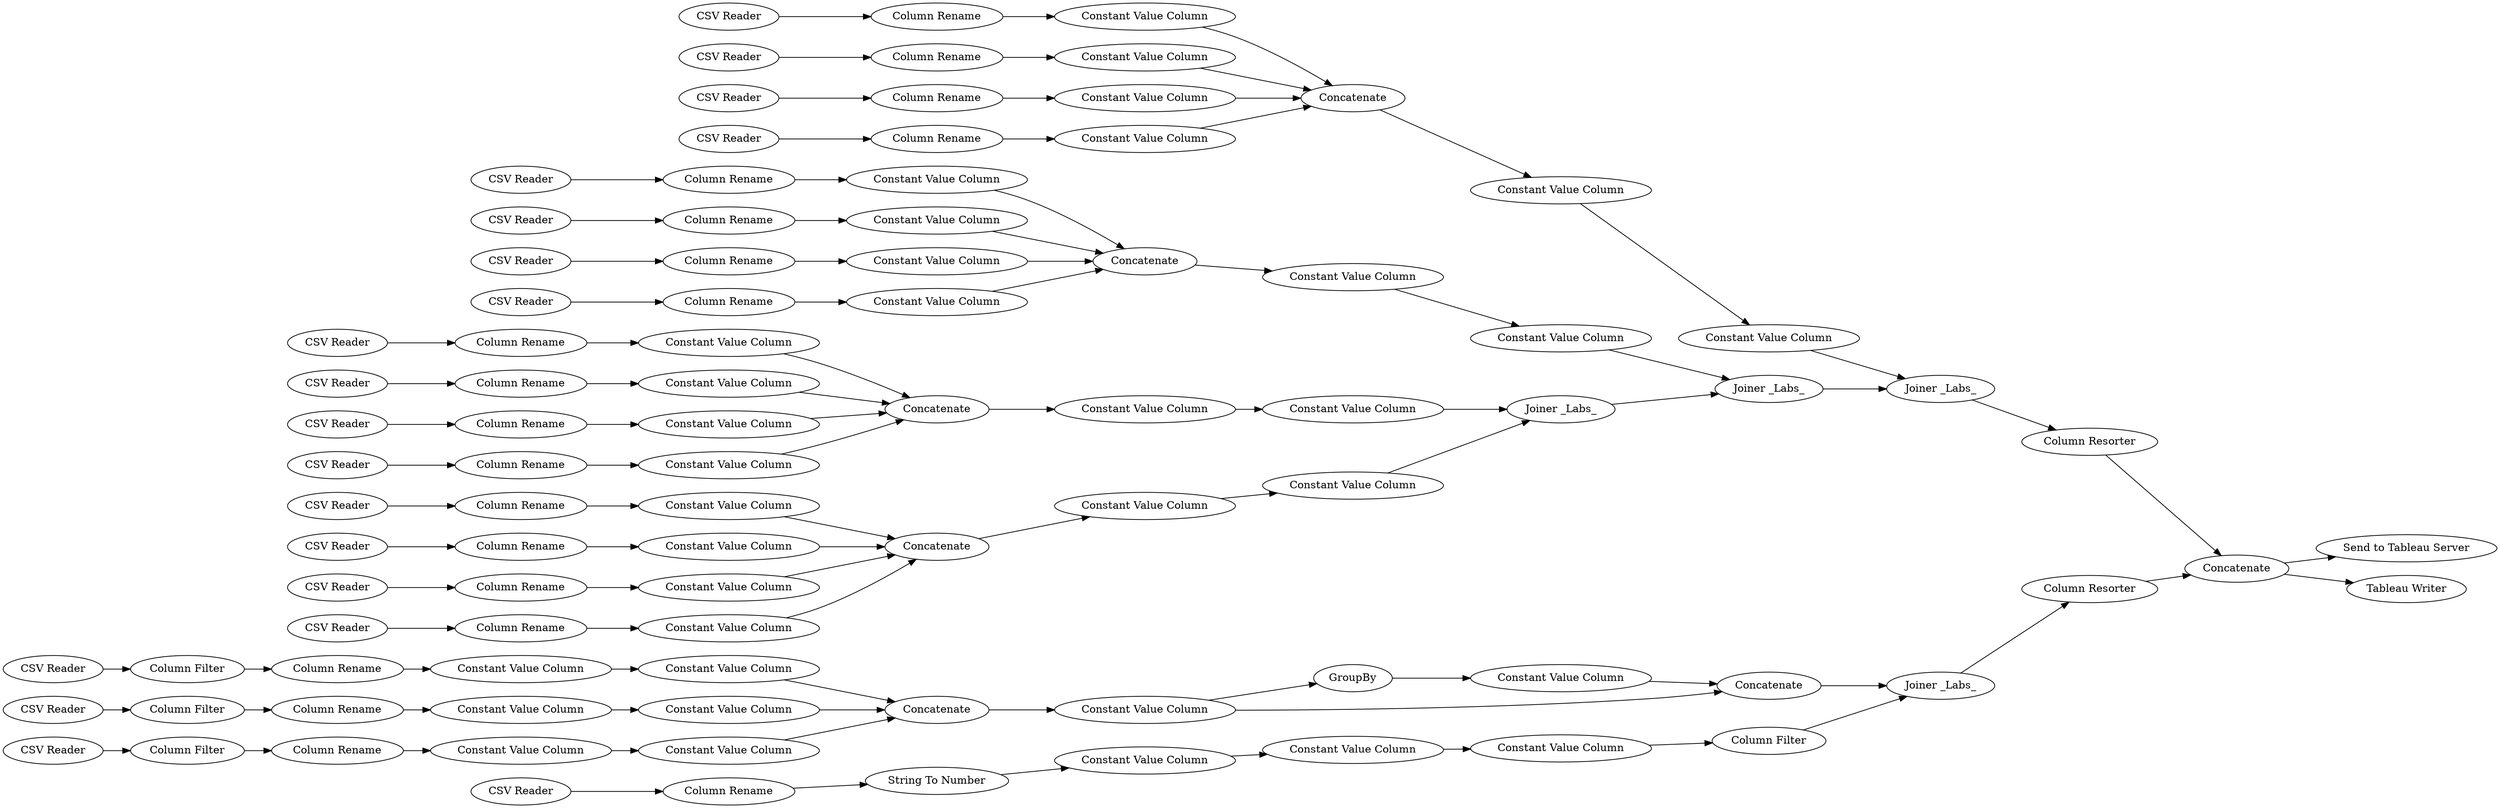 digraph {
	"-726989172658458461_15" [label="Constant Value Column"]
	"5379267584002450414_27" [label="Constant Value Column"]
	"5379267584002450414_26" [label="Column Rename"]
	"-3125249583069752415_12" [label="Constant Value Column"]
	"-726989172658458461_1" [label="CSV Reader"]
	"5379267584002450414_22" [label="Constant Value Column"]
	"2694949417251622512_30" [label="Column Resorter"]
	"5237986783056245416_32" [label=Concatenate]
	"-3125249583069752415_6" [label="Constant Value Column"]
	"1949716211333510546_22" [label="Column Resorter"]
	"-3125249583069752415_2" [label="Column Rename"]
	"-472516918256580842_1" [label="CSV Reader"]
	"-2185899265786384697_13" [label=Concatenate]
	"5379267584002450414_30" [label="Constant Value Column"]
	"-2185899265786384697_3" [label="Constant Value Column"]
	"2694949417251622512_27" [label="Constant Value Column"]
	"-472516918256580842_14" [label="Constant Value Column"]
	"-2185899265786384697_12" [label="Constant Value Column"]
	"-2185899265786384697_10" [label="CSV Reader"]
	"-1775709668910247541_10" [label="CSV Reader"]
	"2694949417251622512_26" [label=GroupBy]
	"-2185899265786384697_11" [label="Column Rename"]
	"-1775709668910247541_7" [label="CSV Reader"]
	"-2185899265786384697_6" [label="Constant Value Column"]
	"-1775709668910247541_9" [label="Column Rename"]
	"5379267584002450414_34" [label="Constant Value Column"]
	"-1775709668910247541_14" [label="Constant Value Column"]
	"-2185899265786384697_1" [label="CSV Reader"]
	"-472516918256580842_2" [label="Column Rename"]
	"5379267584002450414_13" [label=Concatenate]
	"-2185899265786384697_4" [label="CSV Reader"]
	"-2185899265786384697_5" [label="Column Rename"]
	"-3125249583069752415_11" [label="Column Rename"]
	"-2185899265786384697_7" [label="CSV Reader"]
	"-1775709668910247541_12" [label="Constant Value Column"]
	"-472516918256580842_15" [label="Constant Value Column"]
	"-472516918256580842_3" [label="Constant Value Column"]
	"-472516918256580842_8" [label="Constant Value Column"]
	"-1775709668910247541_6" [label="Constant Value Column"]
	"5237986783056245416_38" [label="Send to Tableau Server"]
	"-3125249583069752415_8" [label="Constant Value Column"]
	"5237986783056245416_25" [label="Tableau Writer"]
	"5379267584002450414_29" [label="CSV Reader"]
	"5379267584002450414_19" [label="Constant Value Column"]
	"5379267584002450414_28" [label="Column Filter"]
	"-2185899265786384697_15" [label="Constant Value Column"]
	"1949716211333510546_20" [label="Joiner _Labs_"]
	"-3125249583069752415_9" [label="Column Rename"]
	"-2185899265786384697_8" [label="Constant Value Column"]
	"-3125249583069752415_7" [label="CSV Reader"]
	"-2185899265786384697_9" [label="Column Rename"]
	"-472516918256580842_11" [label="Column Rename"]
	"-3125249583069752415_10" [label="CSV Reader"]
	"-3125249583069752415_1" [label="CSV Reader"]
	"-726989172658458461_2" [label="Column Rename"]
	"-3125249583069752415_14" [label="Constant Value Column"]
	"5379267584002450414_18" [label="Column Rename"]
	"-1775709668910247541_15" [label="Constant Value Column"]
	"-3125249583069752415_3" [label="Constant Value Column"]
	"-3125249583069752415_4" [label="CSV Reader"]
	"5379267584002450414_20" [label="Column Filter"]
	"-472516918256580842_4" [label="CSV Reader"]
	"2694949417251622512_28" [label=Concatenate]
	"-3125249583069752415_13" [label=Concatenate]
	"-3125249583069752415_5" [label="Column Rename"]
	"1949716211333510546_21" [label="Joiner _Labs_"]
	"-1775709668910247541_1" [label="CSV Reader"]
	"-1775709668910247541_3" [label="Constant Value Column"]
	"5379267584002450414_17" [label="CSV Reader"]
	"-1775709668910247541_11" [label="Column Rename"]
	"5379267584002450414_24" [label="CSV Reader"]
	"-1775709668910247541_5" [label="Column Rename"]
	"-472516918256580842_6" [label="Constant Value Column"]
	"-1775709668910247541_8" [label="Constant Value Column"]
	"-2185899265786384697_14" [label="Constant Value Column"]
	"-472516918256580842_10" [label="CSV Reader"]
	"5379267584002450414_23" [label="Column Filter"]
	"-726989172658458461_23" [label="Column Filter"]
	"5379267584002450414_32" [label="Constant Value Column"]
	"-472516918256580842_9" [label="Column Rename"]
	"-472516918256580842_12" [label="Constant Value Column"]
	"-472516918256580842_7" [label="CSV Reader"]
	"1949716211333510546_18" [label="Joiner _Labs_"]
	"-472516918256580842_5" [label="Column Rename"]
	"-726989172658458461_14" [label="Constant Value Column"]
	"-2185899265786384697_2" [label="Column Rename"]
	"-1775709668910247541_4" [label="CSV Reader"]
	"-726989172658458461_3" [label="Constant Value Column"]
	"-1775709668910247541_13" [label=Concatenate]
	"-1775709668910247541_2" [label="Column Rename"]
	"5379267584002450414_25" [label="Constant Value Column"]
	"-726989172658458461_16" [label="String To Number"]
	"-3125249583069752415_15" [label="Constant Value Column"]
	"5379267584002450414_31" [label="Column Rename"]
	"2694949417251622512_29" [label="Joiner _Labs_"]
	"-472516918256580842_13" [label=Concatenate]
	"5379267584002450414_13" -> "5379267584002450414_34"
	"-1775709668910247541_14" -> "-1775709668910247541_15"
	"-1775709668910247541_2" -> "-1775709668910247541_3"
	"-3125249583069752415_9" -> "-3125249583069752415_8"
	"5379267584002450414_29" -> "5379267584002450414_28"
	"2694949417251622512_27" -> "2694949417251622512_28"
	"-726989172658458461_15" -> "-726989172658458461_23"
	"-2185899265786384697_7" -> "-2185899265786384697_9"
	"-2185899265786384697_15" -> "1949716211333510546_21"
	"-3125249583069752415_6" -> "-3125249583069752415_13"
	"-1775709668910247541_5" -> "-1775709668910247541_6"
	"-472516918256580842_2" -> "-472516918256580842_3"
	"-472516918256580842_8" -> "-472516918256580842_13"
	"-726989172658458461_2" -> "-726989172658458461_16"
	"-2185899265786384697_4" -> "-2185899265786384697_5"
	"-3125249583069752415_7" -> "-3125249583069752415_9"
	"-472516918256580842_3" -> "-472516918256580842_13"
	"5379267584002450414_22" -> "5379267584002450414_13"
	"5379267584002450414_27" -> "5379267584002450414_25"
	"5379267584002450414_17" -> "5379267584002450414_20"
	"-726989172658458461_1" -> "-726989172658458461_2"
	"-1775709668910247541_13" -> "-1775709668910247541_14"
	"-472516918256580842_15" -> "1949716211333510546_18"
	"1949716211333510546_22" -> "5237986783056245416_32"
	"-2185899265786384697_13" -> "-2185899265786384697_14"
	"-472516918256580842_4" -> "-472516918256580842_5"
	"2694949417251622512_30" -> "5237986783056245416_32"
	"-472516918256580842_12" -> "-472516918256580842_13"
	"5237986783056245416_32" -> "5237986783056245416_25"
	"-3125249583069752415_2" -> "-3125249583069752415_3"
	"5379267584002450414_28" -> "5379267584002450414_31"
	"-1775709668910247541_8" -> "-1775709668910247541_13"
	"5379267584002450414_19" -> "5379267584002450414_22"
	"1949716211333510546_21" -> "1949716211333510546_22"
	"-1775709668910247541_10" -> "-1775709668910247541_11"
	"5379267584002450414_18" -> "5379267584002450414_19"
	"2694949417251622512_29" -> "2694949417251622512_30"
	"-2185899265786384697_10" -> "-2185899265786384697_11"
	"-2185899265786384697_12" -> "-2185899265786384697_13"
	"-3125249583069752415_4" -> "-3125249583069752415_5"
	"-1775709668910247541_11" -> "-1775709668910247541_12"
	"-1775709668910247541_15" -> "1949716211333510546_20"
	"-472516918256580842_9" -> "-472516918256580842_8"
	"-1775709668910247541_6" -> "-1775709668910247541_13"
	"-2185899265786384697_5" -> "-2185899265786384697_6"
	"5379267584002450414_30" -> "5379267584002450414_13"
	"-2185899265786384697_1" -> "-2185899265786384697_2"
	"-3125249583069752415_14" -> "-3125249583069752415_15"
	"-3125249583069752415_8" -> "-3125249583069752415_13"
	"-3125249583069752415_13" -> "-3125249583069752415_14"
	"-3125249583069752415_5" -> "-3125249583069752415_6"
	"-2185899265786384697_9" -> "-2185899265786384697_8"
	"-2185899265786384697_2" -> "-2185899265786384697_3"
	"-472516918256580842_7" -> "-472516918256580842_9"
	"-3125249583069752415_3" -> "-3125249583069752415_13"
	"1949716211333510546_18" -> "1949716211333510546_20"
	"5379267584002450414_34" -> "2694949417251622512_28"
	"-3125249583069752415_15" -> "1949716211333510546_18"
	"-2185899265786384697_11" -> "-2185899265786384697_12"
	"-1775709668910247541_3" -> "-1775709668910247541_13"
	"-472516918256580842_14" -> "-472516918256580842_15"
	"-472516918256580842_5" -> "-472516918256580842_6"
	"2694949417251622512_26" -> "2694949417251622512_27"
	"-472516918256580842_1" -> "-472516918256580842_2"
	"-726989172658458461_14" -> "-726989172658458461_15"
	"5379267584002450414_23" -> "5379267584002450414_26"
	"5379267584002450414_34" -> "2694949417251622512_26"
	"-726989172658458461_3" -> "-726989172658458461_14"
	"-1775709668910247541_1" -> "-1775709668910247541_2"
	"5237986783056245416_32" -> "5237986783056245416_38"
	"-1775709668910247541_4" -> "-1775709668910247541_5"
	"5379267584002450414_26" -> "5379267584002450414_27"
	"-1775709668910247541_9" -> "-1775709668910247541_8"
	"-1775709668910247541_7" -> "-1775709668910247541_9"
	"5379267584002450414_24" -> "5379267584002450414_23"
	"5379267584002450414_32" -> "5379267584002450414_30"
	"-726989172658458461_23" -> "2694949417251622512_29"
	"2694949417251622512_28" -> "2694949417251622512_29"
	"-2185899265786384697_14" -> "-2185899265786384697_15"
	"-2185899265786384697_3" -> "-2185899265786384697_13"
	"-472516918256580842_13" -> "-472516918256580842_14"
	"-3125249583069752415_1" -> "-3125249583069752415_2"
	"-472516918256580842_11" -> "-472516918256580842_12"
	"-2185899265786384697_6" -> "-2185899265786384697_13"
	"-3125249583069752415_12" -> "-3125249583069752415_13"
	"-726989172658458461_16" -> "-726989172658458461_3"
	"-3125249583069752415_11" -> "-3125249583069752415_12"
	"5379267584002450414_31" -> "5379267584002450414_32"
	"-1775709668910247541_12" -> "-1775709668910247541_13"
	"-3125249583069752415_10" -> "-3125249583069752415_11"
	"-2185899265786384697_8" -> "-2185899265786384697_13"
	"-472516918256580842_10" -> "-472516918256580842_11"
	"-472516918256580842_6" -> "-472516918256580842_13"
	"5379267584002450414_20" -> "5379267584002450414_18"
	"5379267584002450414_25" -> "5379267584002450414_13"
	"1949716211333510546_20" -> "1949716211333510546_21"
	rankdir=LR
}

